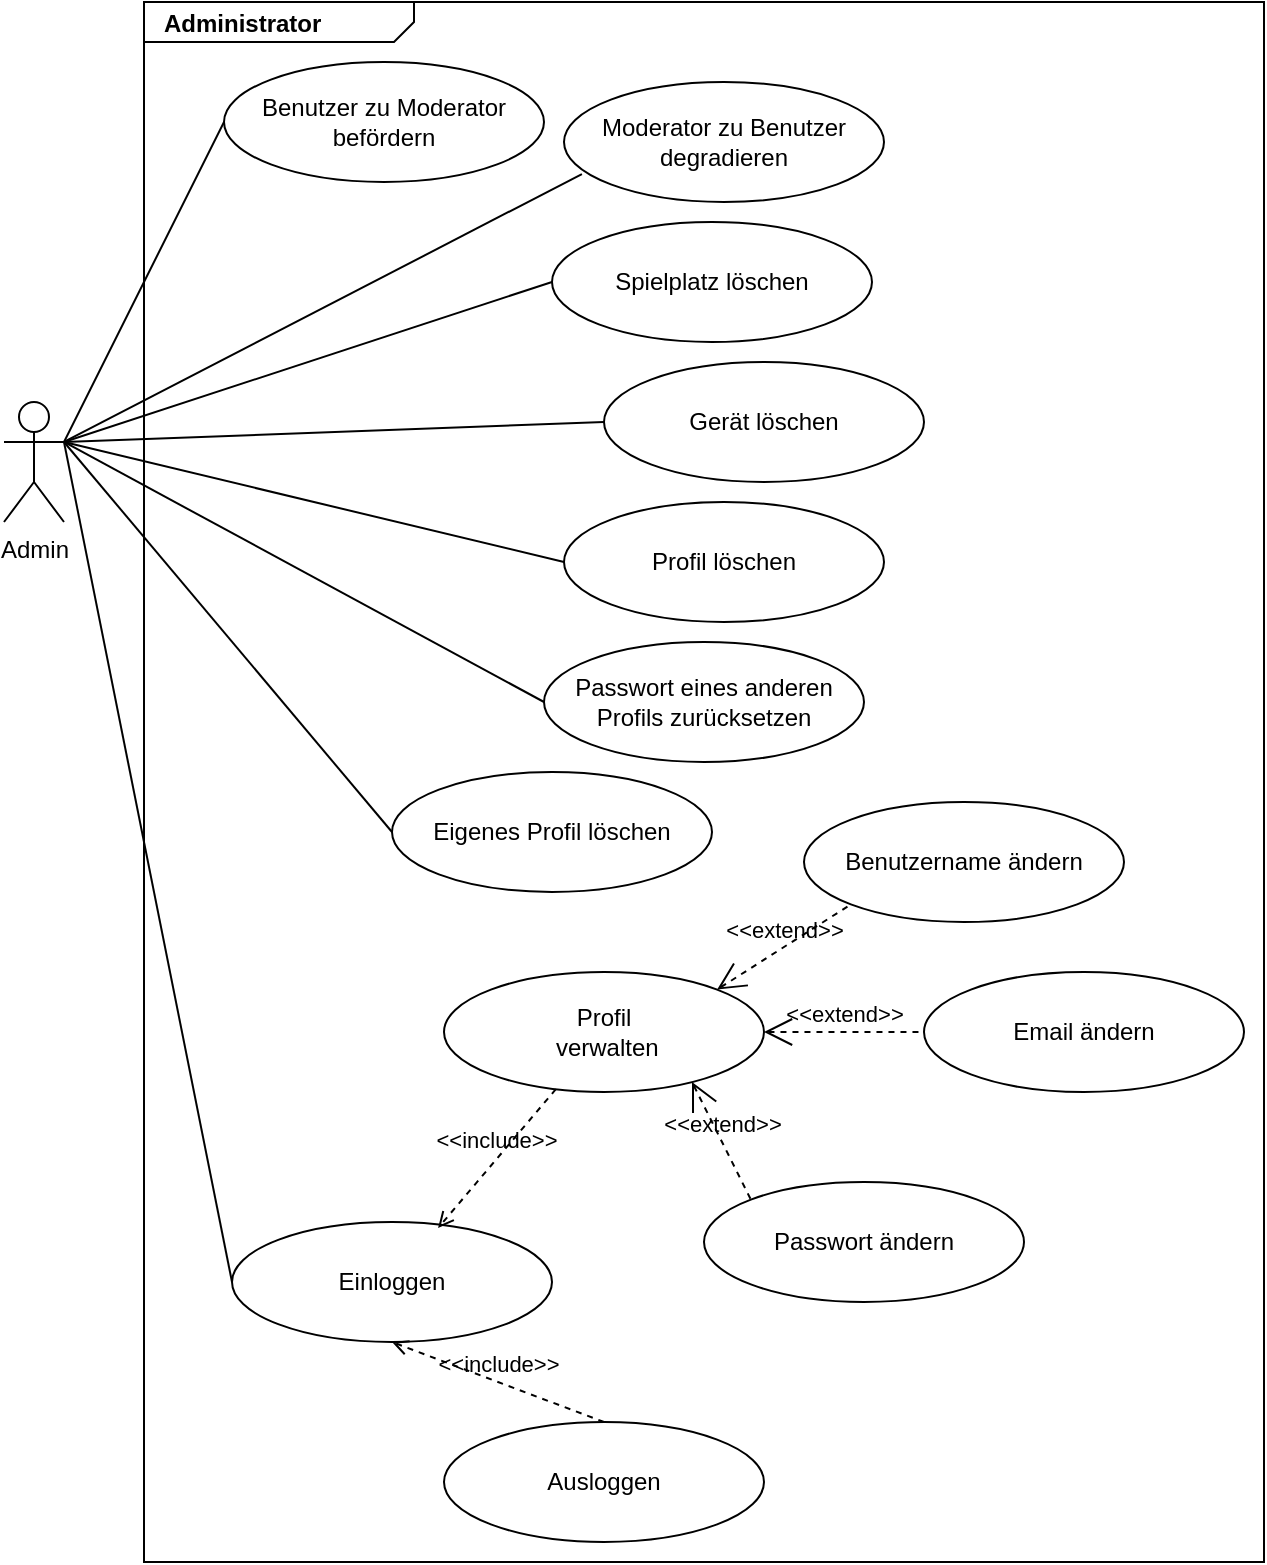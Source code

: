 <mxfile version="14.2.7" type="device"><diagram id="TAptMLEt10JIwNowdM7B" name="Seite-1"><mxGraphModel dx="1422" dy="762" grid="1" gridSize="10" guides="1" tooltips="1" connect="1" arrows="1" fold="1" page="1" pageScale="1" pageWidth="827" pageHeight="1169" math="0" shadow="0"><root><mxCell id="0"/><mxCell id="1" parent="0"/><mxCell id="4m2p80VKOHXYIm0N1R7I-1" value="&lt;p style=&quot;margin: 0px ; margin-top: 4px ; margin-left: 10px ; text-align: left&quot;&gt;&lt;b&gt;Administrator&lt;/b&gt;&lt;/p&gt;&lt;p style=&quot;margin: 0px ; margin-top: 4px ; margin-left: 10px ; text-align: left&quot;&gt;&lt;b&gt;&lt;br&gt;&lt;/b&gt;&lt;/p&gt;" style="html=1;shape=mxgraph.sysml.package;align=left;spacingLeft=5;verticalAlign=top;spacingTop=-3;labelX=135;html=1;overflow=fill;" vertex="1" parent="1"><mxGeometry x="210" y="40" width="560" height="780" as="geometry"/></mxCell><mxCell id="4m2p80VKOHXYIm0N1R7I-2" value="Admin" style="shape=umlActor;html=1;verticalLabelPosition=bottom;verticalAlign=top;align=center;" vertex="1" parent="1"><mxGeometry x="140" y="240" width="30" height="60" as="geometry"/></mxCell><mxCell id="4m2p80VKOHXYIm0N1R7I-3" value="Benutzer zu Moderator befördern" style="ellipse;whiteSpace=wrap;html=1;" vertex="1" parent="1"><mxGeometry x="250" y="70" width="160" height="60" as="geometry"/></mxCell><mxCell id="4m2p80VKOHXYIm0N1R7I-4" value="Moderator zu Benutzer degradieren" style="ellipse;whiteSpace=wrap;html=1;" vertex="1" parent="1"><mxGeometry x="420" y="80" width="160" height="60" as="geometry"/></mxCell><mxCell id="4m2p80VKOHXYIm0N1R7I-5" value="Spielplatz löschen" style="ellipse;whiteSpace=wrap;html=1;" vertex="1" parent="1"><mxGeometry x="414" y="150" width="160" height="60" as="geometry"/></mxCell><mxCell id="4m2p80VKOHXYIm0N1R7I-7" value="Gerät löschen" style="ellipse;whiteSpace=wrap;html=1;" vertex="1" parent="1"><mxGeometry x="440" y="220" width="160" height="60" as="geometry"/></mxCell><mxCell id="4m2p80VKOHXYIm0N1R7I-8" value="Profil löschen" style="ellipse;whiteSpace=wrap;html=1;" vertex="1" parent="1"><mxGeometry x="420" y="290" width="160" height="60" as="geometry"/></mxCell><mxCell id="4m2p80VKOHXYIm0N1R7I-9" value="Passwort eines anderen Profils zurücksetzen" style="ellipse;whiteSpace=wrap;html=1;" vertex="1" parent="1"><mxGeometry x="410" y="360" width="160" height="60" as="geometry"/></mxCell><mxCell id="4m2p80VKOHXYIm0N1R7I-11" value="Eigenes Profil löschen" style="ellipse;whiteSpace=wrap;html=1;" vertex="1" parent="1"><mxGeometry x="334" y="425" width="160" height="60" as="geometry"/></mxCell><mxCell id="4m2p80VKOHXYIm0N1R7I-12" value="Profil&lt;br&gt;&amp;nbsp;verwalten" style="ellipse;whiteSpace=wrap;html=1;" vertex="1" parent="1"><mxGeometry x="360" y="525" width="160" height="60" as="geometry"/></mxCell><mxCell id="4m2p80VKOHXYIm0N1R7I-13" value="Einloggen" style="ellipse;whiteSpace=wrap;html=1;" vertex="1" parent="1"><mxGeometry x="254" y="650" width="160" height="60" as="geometry"/></mxCell><mxCell id="4m2p80VKOHXYIm0N1R7I-14" value="Ausloggen" style="ellipse;whiteSpace=wrap;html=1;" vertex="1" parent="1"><mxGeometry x="360" y="750" width="160" height="60" as="geometry"/></mxCell><mxCell id="4m2p80VKOHXYIm0N1R7I-16" value="&amp;lt;&amp;lt;include&amp;gt;&amp;gt;" style="edgeStyle=none;html=1;endArrow=open;verticalAlign=bottom;dashed=1;labelBackgroundColor=none;entryX=0.5;entryY=1;entryDx=0;entryDy=0;exitX=0.5;exitY=0;exitDx=0;exitDy=0;" edge="1" parent="1" source="4m2p80VKOHXYIm0N1R7I-14" target="4m2p80VKOHXYIm0N1R7I-13"><mxGeometry width="160" relative="1" as="geometry"><mxPoint x="280" y="800" as="sourcePoint"/><mxPoint x="440" y="800" as="targetPoint"/></mxGeometry></mxCell><mxCell id="4m2p80VKOHXYIm0N1R7I-17" value="&amp;lt;&amp;lt;include&amp;gt;&amp;gt;" style="edgeStyle=none;html=1;endArrow=open;verticalAlign=bottom;dashed=1;labelBackgroundColor=none;entryX=0.644;entryY=0.05;entryDx=0;entryDy=0;entryPerimeter=0;" edge="1" parent="1" source="4m2p80VKOHXYIm0N1R7I-12" target="4m2p80VKOHXYIm0N1R7I-13"><mxGeometry width="160" relative="1" as="geometry"><mxPoint x="476" y="760" as="sourcePoint"/><mxPoint x="450" y="660" as="targetPoint"/></mxGeometry></mxCell><mxCell id="4m2p80VKOHXYIm0N1R7I-18" value="Benutzername ändern" style="ellipse;whiteSpace=wrap;html=1;" vertex="1" parent="1"><mxGeometry x="540" y="440" width="160" height="60" as="geometry"/></mxCell><mxCell id="4m2p80VKOHXYIm0N1R7I-19" value="Email ändern" style="ellipse;whiteSpace=wrap;html=1;" vertex="1" parent="1"><mxGeometry x="600" y="525" width="160" height="60" as="geometry"/></mxCell><mxCell id="4m2p80VKOHXYIm0N1R7I-20" value="Passwort ändern" style="ellipse;whiteSpace=wrap;html=1;" vertex="1" parent="1"><mxGeometry x="490" y="630" width="160" height="60" as="geometry"/></mxCell><mxCell id="4m2p80VKOHXYIm0N1R7I-21" value="" style="endArrow=none;html=1;exitX=1;exitY=0.333;exitDx=0;exitDy=0;exitPerimeter=0;entryX=0;entryY=0.5;entryDx=0;entryDy=0;" edge="1" parent="1" source="4m2p80VKOHXYIm0N1R7I-2" target="4m2p80VKOHXYIm0N1R7I-3"><mxGeometry width="50" height="50" relative="1" as="geometry"><mxPoint x="170" y="250" as="sourcePoint"/><mxPoint x="220" y="200" as="targetPoint"/></mxGeometry></mxCell><mxCell id="4m2p80VKOHXYIm0N1R7I-23" value="" style="endArrow=none;html=1;exitX=1;exitY=0.333;exitDx=0;exitDy=0;exitPerimeter=0;entryX=0.056;entryY=0.767;entryDx=0;entryDy=0;entryPerimeter=0;" edge="1" parent="1" source="4m2p80VKOHXYIm0N1R7I-2" target="4m2p80VKOHXYIm0N1R7I-4"><mxGeometry width="50" height="50" relative="1" as="geometry"><mxPoint x="180" y="270" as="sourcePoint"/><mxPoint x="260" y="110" as="targetPoint"/></mxGeometry></mxCell><mxCell id="4m2p80VKOHXYIm0N1R7I-24" value="" style="endArrow=none;html=1;exitX=1;exitY=0.333;exitDx=0;exitDy=0;exitPerimeter=0;entryX=0;entryY=0.5;entryDx=0;entryDy=0;" edge="1" parent="1" source="4m2p80VKOHXYIm0N1R7I-2" target="4m2p80VKOHXYIm0N1R7I-5"><mxGeometry width="50" height="50" relative="1" as="geometry"><mxPoint x="180" y="270" as="sourcePoint"/><mxPoint x="438.96" y="136.02" as="targetPoint"/></mxGeometry></mxCell><mxCell id="4m2p80VKOHXYIm0N1R7I-25" value="" style="endArrow=none;html=1;entryX=0;entryY=0.5;entryDx=0;entryDy=0;" edge="1" parent="1" target="4m2p80VKOHXYIm0N1R7I-7"><mxGeometry width="50" height="50" relative="1" as="geometry"><mxPoint x="170" y="260" as="sourcePoint"/><mxPoint x="424" y="190" as="targetPoint"/></mxGeometry></mxCell><mxCell id="4m2p80VKOHXYIm0N1R7I-26" value="" style="endArrow=none;html=1;entryX=0;entryY=0.5;entryDx=0;entryDy=0;" edge="1" parent="1" target="4m2p80VKOHXYIm0N1R7I-8"><mxGeometry width="50" height="50" relative="1" as="geometry"><mxPoint x="170" y="260" as="sourcePoint"/><mxPoint x="450" y="260" as="targetPoint"/></mxGeometry></mxCell><mxCell id="4m2p80VKOHXYIm0N1R7I-27" value="" style="endArrow=none;html=1;entryX=0;entryY=0.5;entryDx=0;entryDy=0;exitX=1;exitY=0.333;exitDx=0;exitDy=0;exitPerimeter=0;" edge="1" parent="1" source="4m2p80VKOHXYIm0N1R7I-2" target="4m2p80VKOHXYIm0N1R7I-9"><mxGeometry width="50" height="50" relative="1" as="geometry"><mxPoint x="180" y="270" as="sourcePoint"/><mxPoint x="430" y="330" as="targetPoint"/></mxGeometry></mxCell><mxCell id="4m2p80VKOHXYIm0N1R7I-28" value="" style="endArrow=none;html=1;entryX=0;entryY=0.5;entryDx=0;entryDy=0;" edge="1" parent="1" target="4m2p80VKOHXYIm0N1R7I-11"><mxGeometry width="50" height="50" relative="1" as="geometry"><mxPoint x="170" y="260" as="sourcePoint"/><mxPoint x="420" y="400" as="targetPoint"/></mxGeometry></mxCell><mxCell id="4m2p80VKOHXYIm0N1R7I-30" value="" style="endArrow=none;html=1;entryX=0;entryY=0.5;entryDx=0;entryDy=0;" edge="1" parent="1" target="4m2p80VKOHXYIm0N1R7I-13"><mxGeometry width="50" height="50" relative="1" as="geometry"><mxPoint x="170" y="260" as="sourcePoint"/><mxPoint x="370" y="565" as="targetPoint"/></mxGeometry></mxCell><mxCell id="4m2p80VKOHXYIm0N1R7I-31" value="&amp;lt;&amp;lt;extend&amp;gt;&amp;gt;" style="edgeStyle=none;html=1;startArrow=open;endArrow=none;startSize=12;verticalAlign=bottom;dashed=1;labelBackgroundColor=none;entryX=0;entryY=1;entryDx=0;entryDy=0;exitX=1;exitY=0;exitDx=0;exitDy=0;" edge="1" parent="1" source="4m2p80VKOHXYIm0N1R7I-12" target="4m2p80VKOHXYIm0N1R7I-18"><mxGeometry width="160" relative="1" as="geometry"><mxPoint x="500" y="520" as="sourcePoint"/><mxPoint x="660" y="520" as="targetPoint"/></mxGeometry></mxCell><mxCell id="4m2p80VKOHXYIm0N1R7I-32" value="&amp;lt;&amp;lt;extend&amp;gt;&amp;gt;" style="edgeStyle=none;html=1;startArrow=open;endArrow=none;startSize=12;verticalAlign=bottom;dashed=1;labelBackgroundColor=none;entryX=0;entryY=0.5;entryDx=0;entryDy=0;exitX=1;exitY=0.5;exitDx=0;exitDy=0;" edge="1" parent="1" source="4m2p80VKOHXYIm0N1R7I-12" target="4m2p80VKOHXYIm0N1R7I-19"><mxGeometry width="160" relative="1" as="geometry"><mxPoint x="506.569" y="543.787" as="sourcePoint"/><mxPoint x="573.431" y="501.213" as="targetPoint"/></mxGeometry></mxCell><mxCell id="4m2p80VKOHXYIm0N1R7I-33" value="&amp;lt;&amp;lt;extend&amp;gt;&amp;gt;" style="edgeStyle=none;html=1;startArrow=open;endArrow=none;startSize=12;verticalAlign=bottom;dashed=1;labelBackgroundColor=none;entryX=0;entryY=0;entryDx=0;entryDy=0;exitX=0.775;exitY=0.917;exitDx=0;exitDy=0;exitPerimeter=0;" edge="1" parent="1" source="4m2p80VKOHXYIm0N1R7I-12" target="4m2p80VKOHXYIm0N1R7I-20"><mxGeometry width="160" relative="1" as="geometry"><mxPoint x="530" y="565" as="sourcePoint"/><mxPoint x="610" y="565" as="targetPoint"/></mxGeometry></mxCell></root></mxGraphModel></diagram></mxfile>